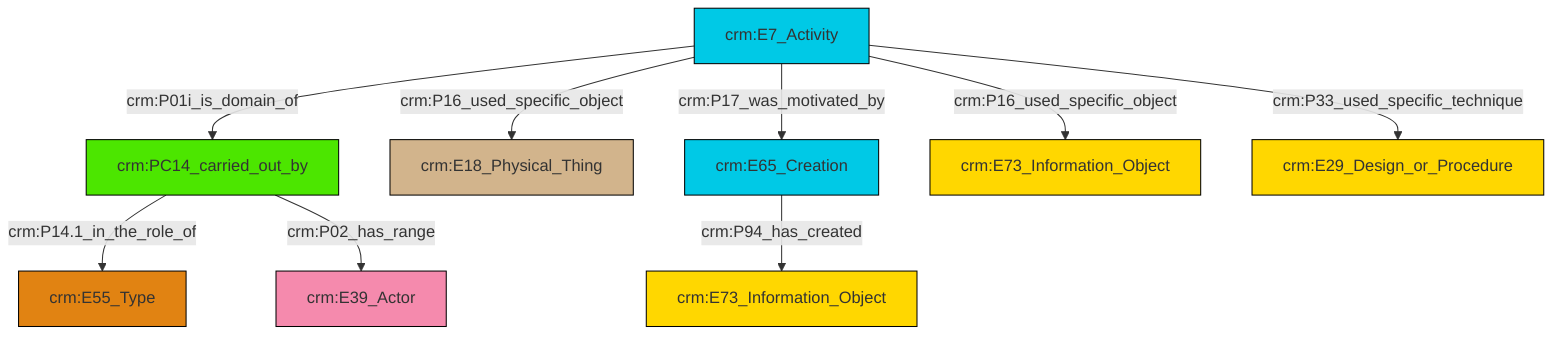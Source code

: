 graph TD
classDef Literal fill:#f2f2f2,stroke:#000000;
classDef CRM_Entity fill:#FFFFFF,stroke:#000000;
classDef Temporal_Entity fill:#00C9E6, stroke:#000000;
classDef Type fill:#E18312, stroke:#000000;
classDef Time-Span fill:#2C9C91, stroke:#000000;
classDef Appellation fill:#FFEB7F, stroke:#000000;
classDef Place fill:#008836, stroke:#000000;
classDef Persistent_Item fill:#B266B2, stroke:#000000;
classDef Conceptual_Object fill:#FFD700, stroke:#000000;
classDef Physical_Thing fill:#D2B48C, stroke:#000000;
classDef Actor fill:#f58aad, stroke:#000000;
classDef PC_Classes fill:#4ce600, stroke:#000000;
classDef Multi fill:#cccccc,stroke:#000000;

0["crm:PC14_carried_out_by"]:::PC_Classes -->|crm:P14.1_in_the_role_of| 1["crm:E55_Type"]:::Type
7["crm:E7_Activity"]:::Temporal_Entity -->|crm:P16_used_specific_object| 2["crm:E18_Physical_Thing"]:::Physical_Thing
4["crm:E65_Creation"]:::Temporal_Entity -->|crm:P94_has_created| 10["crm:E73_Information_Object"]:::Conceptual_Object
7["crm:E7_Activity"]:::Temporal_Entity -->|crm:P16_used_specific_object| 8["crm:E73_Information_Object"]:::Conceptual_Object
7["crm:E7_Activity"]:::Temporal_Entity -->|crm:P01i_is_domain_of| 0["crm:PC14_carried_out_by"]:::PC_Classes
7["crm:E7_Activity"]:::Temporal_Entity -->|crm:P33_used_specific_technique| 13["crm:E29_Design_or_Procedure"]:::Conceptual_Object
7["crm:E7_Activity"]:::Temporal_Entity -->|crm:P17_was_motivated_by| 4["crm:E65_Creation"]:::Temporal_Entity
0["crm:PC14_carried_out_by"]:::PC_Classes -->|crm:P02_has_range| 16["crm:E39_Actor"]:::Actor